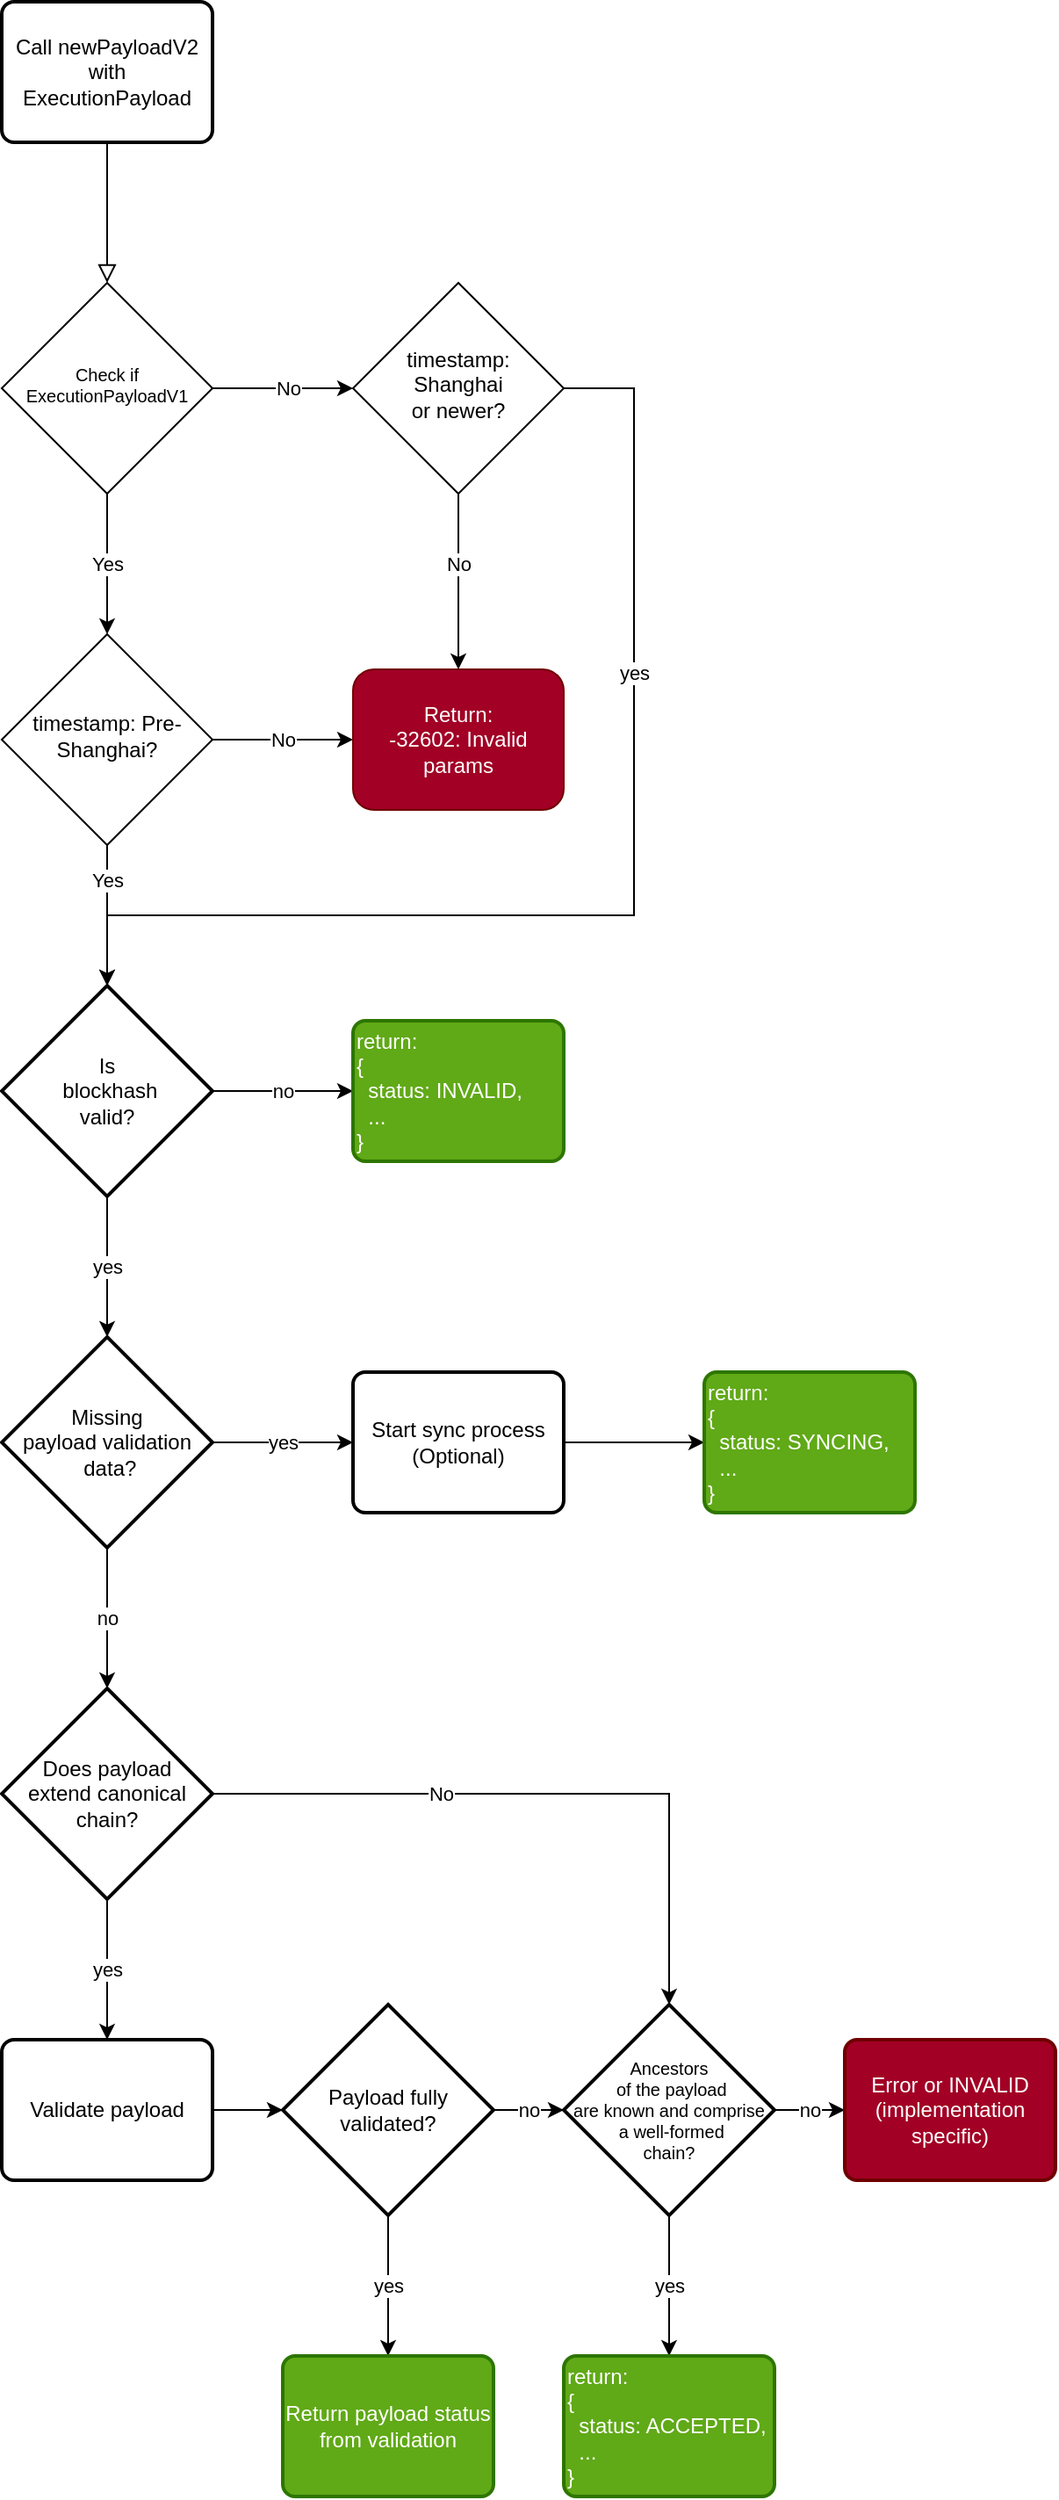 <mxfile version="22.0.2" type="device">
  <diagram id="C5RBs43oDa-KdzZeNtuy" name="Page-1">
    <mxGraphModel dx="1050" dy="1799" grid="1" gridSize="10" guides="1" tooltips="1" connect="1" arrows="1" fold="1" page="1" pageScale="1" pageWidth="827" pageHeight="1169" math="0" shadow="0">
      <root>
        <mxCell id="WIyWlLk6GJQsqaUBKTNV-0" />
        <mxCell id="WIyWlLk6GJQsqaUBKTNV-1" parent="WIyWlLk6GJQsqaUBKTNV-0" />
        <mxCell id="WIyWlLk6GJQsqaUBKTNV-2" value="" style="rounded=0;html=1;jettySize=auto;orthogonalLoop=1;fontSize=11;endArrow=block;endFill=0;endSize=8;strokeWidth=1;shadow=0;labelBackgroundColor=none;edgeStyle=orthogonalEdgeStyle;exitX=0.5;exitY=1;exitDx=0;exitDy=0;" parent="WIyWlLk6GJQsqaUBKTNV-1" source="i44IYbBsImKQ5c87Wk6A-1" target="WIyWlLk6GJQsqaUBKTNV-6" edge="1">
          <mxGeometry relative="1" as="geometry">
            <mxPoint x="200" y="120" as="sourcePoint" />
          </mxGeometry>
        </mxCell>
        <mxCell id="i44IYbBsImKQ5c87Wk6A-4" style="edgeStyle=orthogonalEdgeStyle;rounded=0;orthogonalLoop=1;jettySize=auto;html=1;exitX=1;exitY=0.5;exitDx=0;exitDy=0;entryX=0;entryY=0.5;entryDx=0;entryDy=0;" parent="WIyWlLk6GJQsqaUBKTNV-1" source="WIyWlLk6GJQsqaUBKTNV-6" target="TtCGCrMldSAgcqoWj4-n-1" edge="1">
          <mxGeometry relative="1" as="geometry" />
        </mxCell>
        <mxCell id="i44IYbBsImKQ5c87Wk6A-5" value="No" style="edgeLabel;html=1;align=center;verticalAlign=middle;resizable=0;points=[];" parent="i44IYbBsImKQ5c87Wk6A-4" vertex="1" connectable="0">
          <mxGeometry x="0.058" relative="1" as="geometry">
            <mxPoint as="offset" />
          </mxGeometry>
        </mxCell>
        <mxCell id="i44IYbBsImKQ5c87Wk6A-7" value="Yes" style="edgeStyle=orthogonalEdgeStyle;rounded=0;orthogonalLoop=1;jettySize=auto;html=1;" parent="WIyWlLk6GJQsqaUBKTNV-1" source="WIyWlLk6GJQsqaUBKTNV-6" target="WIyWlLk6GJQsqaUBKTNV-10" edge="1">
          <mxGeometry relative="1" as="geometry" />
        </mxCell>
        <mxCell id="WIyWlLk6GJQsqaUBKTNV-6" value="Check if ExecutionPayloadV1" style="rhombus;whiteSpace=wrap;html=1;shadow=0;fontFamily=Helvetica;fontSize=10;align=center;strokeWidth=1;spacing=6;spacingTop=-4;verticalAlign=middle;" parent="WIyWlLk6GJQsqaUBKTNV-1" vertex="1">
          <mxGeometry x="120" y="160" width="120" height="120" as="geometry" />
        </mxCell>
        <mxCell id="TtCGCrMldSAgcqoWj4-n-6" style="edgeStyle=orthogonalEdgeStyle;rounded=0;orthogonalLoop=1;jettySize=auto;html=1;entryX=0.5;entryY=0;entryDx=0;entryDy=0;entryPerimeter=0;exitX=0.5;exitY=1;exitDx=0;exitDy=0;" parent="WIyWlLk6GJQsqaUBKTNV-1" source="WIyWlLk6GJQsqaUBKTNV-10" target="TtCGCrMldSAgcqoWj4-n-10" edge="1">
          <mxGeometry relative="1" as="geometry">
            <mxPoint x="325" y="480" as="targetPoint" />
            <Array as="points">
              <mxPoint x="180" y="470" />
              <mxPoint x="180" y="470" />
            </Array>
          </mxGeometry>
        </mxCell>
        <mxCell id="TtCGCrMldSAgcqoWj4-n-9" value="Yes" style="edgeLabel;html=1;align=center;verticalAlign=middle;resizable=0;points=[];" parent="TtCGCrMldSAgcqoWj4-n-6" vertex="1" connectable="0">
          <mxGeometry x="0.051" y="-1" relative="1" as="geometry">
            <mxPoint x="1" y="-13" as="offset" />
          </mxGeometry>
        </mxCell>
        <mxCell id="i44IYbBsImKQ5c87Wk6A-6" value="No" style="edgeStyle=orthogonalEdgeStyle;rounded=0;orthogonalLoop=1;jettySize=auto;html=1;entryX=0;entryY=0.5;entryDx=0;entryDy=0;" parent="WIyWlLk6GJQsqaUBKTNV-1" source="WIyWlLk6GJQsqaUBKTNV-10" target="TtCGCrMldSAgcqoWj4-n-2" edge="1">
          <mxGeometry relative="1" as="geometry" />
        </mxCell>
        <mxCell id="WIyWlLk6GJQsqaUBKTNV-10" value="timestamp: Pre-Shanghai?" style="rhombus;whiteSpace=wrap;html=1;shadow=0;fontFamily=Helvetica;fontSize=12;align=center;strokeWidth=1;spacing=6;spacingTop=-4;" parent="WIyWlLk6GJQsqaUBKTNV-1" vertex="1">
          <mxGeometry x="120" y="360" width="120" height="120" as="geometry" />
        </mxCell>
        <mxCell id="TtCGCrMldSAgcqoWj4-n-3" value="" style="edgeStyle=orthogonalEdgeStyle;rounded=0;orthogonalLoop=1;jettySize=auto;html=1;" parent="WIyWlLk6GJQsqaUBKTNV-1" source="TtCGCrMldSAgcqoWj4-n-1" target="TtCGCrMldSAgcqoWj4-n-2" edge="1">
          <mxGeometry relative="1" as="geometry" />
        </mxCell>
        <mxCell id="TtCGCrMldSAgcqoWj4-n-4" value="No" style="edgeLabel;html=1;align=center;verticalAlign=middle;resizable=0;points=[];" parent="TtCGCrMldSAgcqoWj4-n-3" vertex="1" connectable="0">
          <mxGeometry x="-0.316" y="-1" relative="1" as="geometry">
            <mxPoint x="1" y="6" as="offset" />
          </mxGeometry>
        </mxCell>
        <mxCell id="TtCGCrMldSAgcqoWj4-n-7" value="yes" style="edgeStyle=orthogonalEdgeStyle;rounded=0;orthogonalLoop=1;jettySize=auto;html=1;entryX=0.5;entryY=0;entryDx=0;entryDy=0;entryPerimeter=0;exitX=1;exitY=0.5;exitDx=0;exitDy=0;" parent="WIyWlLk6GJQsqaUBKTNV-1" source="TtCGCrMldSAgcqoWj4-n-1" target="TtCGCrMldSAgcqoWj4-n-10" edge="1">
          <mxGeometry x="-0.406" relative="1" as="geometry">
            <mxPoint x="325" y="430" as="targetPoint" />
            <Array as="points">
              <mxPoint x="480" y="220" />
              <mxPoint x="480" y="520" />
              <mxPoint x="180" y="520" />
            </Array>
            <mxPoint as="offset" />
          </mxGeometry>
        </mxCell>
        <mxCell id="TtCGCrMldSAgcqoWj4-n-1" value="timestamp: Shanghai &lt;br&gt;or newer?" style="rhombus;whiteSpace=wrap;html=1;shadow=0;fontFamily=Helvetica;fontSize=12;align=center;strokeWidth=1;spacing=6;spacingTop=-4;" parent="WIyWlLk6GJQsqaUBKTNV-1" vertex="1">
          <mxGeometry x="320" y="160" width="120" height="120" as="geometry" />
        </mxCell>
        <mxCell id="TtCGCrMldSAgcqoWj4-n-2" value="Return:&lt;br&gt;-32602: Invalid params" style="rounded=1;whiteSpace=wrap;html=1;fontSize=12;glass=0;strokeWidth=1;shadow=0;fillColor=#a20025;fontColor=#ffffff;strokeColor=#6F0000;" parent="WIyWlLk6GJQsqaUBKTNV-1" vertex="1">
          <mxGeometry x="320" y="380" width="120" height="80" as="geometry" />
        </mxCell>
        <mxCell id="TtCGCrMldSAgcqoWj4-n-12" value="no" style="edgeStyle=orthogonalEdgeStyle;rounded=0;orthogonalLoop=1;jettySize=auto;html=1;" parent="WIyWlLk6GJQsqaUBKTNV-1" source="TtCGCrMldSAgcqoWj4-n-10" target="TtCGCrMldSAgcqoWj4-n-11" edge="1">
          <mxGeometry relative="1" as="geometry" />
        </mxCell>
        <mxCell id="TtCGCrMldSAgcqoWj4-n-14" value="yes" style="edgeStyle=orthogonalEdgeStyle;rounded=0;orthogonalLoop=1;jettySize=auto;html=1;" parent="WIyWlLk6GJQsqaUBKTNV-1" source="TtCGCrMldSAgcqoWj4-n-10" target="TtCGCrMldSAgcqoWj4-n-13" edge="1">
          <mxGeometry relative="1" as="geometry" />
        </mxCell>
        <mxCell id="TtCGCrMldSAgcqoWj4-n-10" value="Is&lt;br&gt;&amp;nbsp;blockhash&lt;br&gt;valid?" style="strokeWidth=2;html=1;shape=mxgraph.flowchart.decision;whiteSpace=wrap;" parent="WIyWlLk6GJQsqaUBKTNV-1" vertex="1">
          <mxGeometry x="120" y="560" width="120" height="120" as="geometry" />
        </mxCell>
        <mxCell id="TtCGCrMldSAgcqoWj4-n-11" value="return:&lt;br&gt;&lt;div style=&quot;&quot;&gt;&lt;span style=&quot;background-color: initial;&quot;&gt;{&lt;/span&gt;&lt;/div&gt;&lt;div style=&quot;&quot;&gt;&lt;span style=&quot;background-color: initial;&quot;&gt;&amp;nbsp; status: INVALID,&lt;/span&gt;&lt;/div&gt;&lt;div style=&quot;&quot;&gt;&lt;span style=&quot;background-color: initial;&quot;&gt;&amp;nbsp; &lt;/span&gt;&lt;span style=&quot;background-color: initial;&quot;&gt;...&lt;/span&gt;&lt;/div&gt;&lt;div style=&quot;&quot;&gt;&lt;span style=&quot;background-color: initial;&quot;&gt;}&lt;/span&gt;&lt;/div&gt;" style="rounded=1;whiteSpace=wrap;html=1;absoluteArcSize=1;arcSize=14;strokeWidth=2;align=left;fillColor=#60a917;fontColor=#ffffff;strokeColor=#2D7600;" parent="WIyWlLk6GJQsqaUBKTNV-1" vertex="1">
          <mxGeometry x="320" y="580" width="120" height="80" as="geometry" />
        </mxCell>
        <mxCell id="TtCGCrMldSAgcqoWj4-n-16" value="yes" style="edgeStyle=orthogonalEdgeStyle;rounded=0;orthogonalLoop=1;jettySize=auto;html=1;" parent="WIyWlLk6GJQsqaUBKTNV-1" source="TtCGCrMldSAgcqoWj4-n-13" target="TtCGCrMldSAgcqoWj4-n-15" edge="1">
          <mxGeometry relative="1" as="geometry" />
        </mxCell>
        <mxCell id="TtCGCrMldSAgcqoWj4-n-21" value="no" style="edgeStyle=orthogonalEdgeStyle;rounded=0;orthogonalLoop=1;jettySize=auto;html=1;" parent="WIyWlLk6GJQsqaUBKTNV-1" source="TtCGCrMldSAgcqoWj4-n-13" target="TtCGCrMldSAgcqoWj4-n-20" edge="1">
          <mxGeometry relative="1" as="geometry" />
        </mxCell>
        <mxCell id="TtCGCrMldSAgcqoWj4-n-13" value="Missing &lt;br&gt;payload validation&lt;br&gt;&amp;nbsp;data?" style="strokeWidth=2;html=1;shape=mxgraph.flowchart.decision;whiteSpace=wrap;" parent="WIyWlLk6GJQsqaUBKTNV-1" vertex="1">
          <mxGeometry x="120" y="760" width="120" height="120" as="geometry" />
        </mxCell>
        <mxCell id="TtCGCrMldSAgcqoWj4-n-29" value="" style="edgeStyle=orthogonalEdgeStyle;rounded=0;orthogonalLoop=1;jettySize=auto;html=1;" parent="WIyWlLk6GJQsqaUBKTNV-1" source="TtCGCrMldSAgcqoWj4-n-15" target="TtCGCrMldSAgcqoWj4-n-28" edge="1">
          <mxGeometry relative="1" as="geometry" />
        </mxCell>
        <mxCell id="TtCGCrMldSAgcqoWj4-n-15" value="Start sync process&lt;br&gt;(Optional)" style="rounded=1;whiteSpace=wrap;html=1;absoluteArcSize=1;arcSize=14;strokeWidth=2;" parent="WIyWlLk6GJQsqaUBKTNV-1" vertex="1">
          <mxGeometry x="320" y="780" width="120" height="80" as="geometry" />
        </mxCell>
        <mxCell id="i44IYbBsImKQ5c87Wk6A-20" value="" style="edgeStyle=orthogonalEdgeStyle;rounded=0;orthogonalLoop=1;jettySize=auto;html=1;" parent="WIyWlLk6GJQsqaUBKTNV-1" source="TtCGCrMldSAgcqoWj4-n-19" target="TtCGCrMldSAgcqoWj4-n-30" edge="1">
          <mxGeometry relative="1" as="geometry" />
        </mxCell>
        <mxCell id="TtCGCrMldSAgcqoWj4-n-19" value="Validate payload" style="rounded=1;whiteSpace=wrap;html=1;absoluteArcSize=1;arcSize=14;strokeWidth=2;" parent="WIyWlLk6GJQsqaUBKTNV-1" vertex="1">
          <mxGeometry x="120" y="1160" width="120" height="80" as="geometry" />
        </mxCell>
        <mxCell id="TtCGCrMldSAgcqoWj4-n-22" value="yes" style="edgeStyle=orthogonalEdgeStyle;rounded=0;orthogonalLoop=1;jettySize=auto;html=1;" parent="WIyWlLk6GJQsqaUBKTNV-1" source="TtCGCrMldSAgcqoWj4-n-20" target="TtCGCrMldSAgcqoWj4-n-19" edge="1">
          <mxGeometry relative="1" as="geometry" />
        </mxCell>
        <mxCell id="i44IYbBsImKQ5c87Wk6A-22" value="No" style="edgeStyle=orthogonalEdgeStyle;rounded=0;orthogonalLoop=1;jettySize=auto;html=1;entryX=0.5;entryY=0;entryDx=0;entryDy=0;entryPerimeter=0;" parent="WIyWlLk6GJQsqaUBKTNV-1" source="TtCGCrMldSAgcqoWj4-n-20" target="TtCGCrMldSAgcqoWj4-n-36" edge="1">
          <mxGeometry x="-0.316" relative="1" as="geometry">
            <mxPoint x="280" y="1020" as="targetPoint" />
            <mxPoint as="offset" />
          </mxGeometry>
        </mxCell>
        <mxCell id="TtCGCrMldSAgcqoWj4-n-20" value="Does payload &lt;br&gt;extend canonical chain?" style="strokeWidth=2;html=1;shape=mxgraph.flowchart.decision;whiteSpace=wrap;" parent="WIyWlLk6GJQsqaUBKTNV-1" vertex="1">
          <mxGeometry x="120" y="960" width="120" height="120" as="geometry" />
        </mxCell>
        <mxCell id="TtCGCrMldSAgcqoWj4-n-28" value="return:&lt;br&gt;{&lt;br&gt;&amp;nbsp; status: SYNCING,&lt;br&gt;&amp;nbsp; ...&lt;br&gt;}" style="rounded=1;whiteSpace=wrap;html=1;absoluteArcSize=1;arcSize=14;strokeWidth=2;align=left;fillColor=#60a917;fontColor=#ffffff;strokeColor=#2D7600;" parent="WIyWlLk6GJQsqaUBKTNV-1" vertex="1">
          <mxGeometry x="520" y="780" width="120" height="80" as="geometry" />
        </mxCell>
        <mxCell id="TtCGCrMldSAgcqoWj4-n-33" value="yes" style="edgeStyle=orthogonalEdgeStyle;rounded=0;orthogonalLoop=1;jettySize=auto;html=1;" parent="WIyWlLk6GJQsqaUBKTNV-1" source="TtCGCrMldSAgcqoWj4-n-30" target="TtCGCrMldSAgcqoWj4-n-32" edge="1">
          <mxGeometry relative="1" as="geometry" />
        </mxCell>
        <mxCell id="TtCGCrMldSAgcqoWj4-n-35" value="no" style="edgeStyle=orthogonalEdgeStyle;rounded=0;orthogonalLoop=1;jettySize=auto;html=1;entryX=0;entryY=0.5;entryDx=0;entryDy=0;entryPerimeter=0;" parent="WIyWlLk6GJQsqaUBKTNV-1" source="TtCGCrMldSAgcqoWj4-n-30" target="TtCGCrMldSAgcqoWj4-n-36" edge="1">
          <mxGeometry relative="1" as="geometry">
            <mxPoint x="695" y="1210" as="targetPoint" />
            <mxPoint as="offset" />
          </mxGeometry>
        </mxCell>
        <mxCell id="TtCGCrMldSAgcqoWj4-n-30" value="Payload fully validated?" style="strokeWidth=2;html=1;shape=mxgraph.flowchart.decision;whiteSpace=wrap;" parent="WIyWlLk6GJQsqaUBKTNV-1" vertex="1">
          <mxGeometry x="280" y="1140" width="120" height="120" as="geometry" />
        </mxCell>
        <mxCell id="TtCGCrMldSAgcqoWj4-n-32" value="Return payload status from validation" style="rounded=1;whiteSpace=wrap;html=1;absoluteArcSize=1;arcSize=14;strokeWidth=2;fillColor=#60a917;fontColor=#ffffff;strokeColor=#2D7600;" parent="WIyWlLk6GJQsqaUBKTNV-1" vertex="1">
          <mxGeometry x="280" y="1340" width="120" height="80" as="geometry" />
        </mxCell>
        <mxCell id="TtCGCrMldSAgcqoWj4-n-38" value="yes" style="edgeStyle=orthogonalEdgeStyle;rounded=0;orthogonalLoop=1;jettySize=auto;html=1;" parent="WIyWlLk6GJQsqaUBKTNV-1" source="TtCGCrMldSAgcqoWj4-n-36" target="TtCGCrMldSAgcqoWj4-n-37" edge="1">
          <mxGeometry relative="1" as="geometry" />
        </mxCell>
        <mxCell id="TtCGCrMldSAgcqoWj4-n-40" value="no" style="edgeStyle=orthogonalEdgeStyle;rounded=0;orthogonalLoop=1;jettySize=auto;html=1;" parent="WIyWlLk6GJQsqaUBKTNV-1" source="TtCGCrMldSAgcqoWj4-n-36" target="TtCGCrMldSAgcqoWj4-n-39" edge="1">
          <mxGeometry relative="1" as="geometry" />
        </mxCell>
        <mxCell id="TtCGCrMldSAgcqoWj4-n-36" value="Ancestors&lt;br style=&quot;font-size: 10px;&quot;&gt;&amp;nbsp;of the payload &lt;br style=&quot;font-size: 10px;&quot;&gt;are known and comprise&lt;br style=&quot;font-size: 10px;&quot;&gt;&amp;nbsp;a well-formed &lt;br style=&quot;font-size: 10px;&quot;&gt;chain?" style="strokeWidth=2;html=1;shape=mxgraph.flowchart.decision;whiteSpace=wrap;fontSize=10;" parent="WIyWlLk6GJQsqaUBKTNV-1" vertex="1">
          <mxGeometry x="440" y="1140" width="120" height="120" as="geometry" />
        </mxCell>
        <mxCell id="TtCGCrMldSAgcqoWj4-n-37" value="return: &lt;br&gt;{&lt;br&gt;&amp;nbsp; status: ACCEPTED,&amp;nbsp; &amp;nbsp; ...&lt;br&gt;}" style="rounded=1;whiteSpace=wrap;html=1;absoluteArcSize=1;arcSize=14;strokeWidth=2;align=left;fillColor=#60a917;fontColor=#ffffff;strokeColor=#2D7600;" parent="WIyWlLk6GJQsqaUBKTNV-1" vertex="1">
          <mxGeometry x="440" y="1340" width="120" height="80" as="geometry" />
        </mxCell>
        <mxCell id="TtCGCrMldSAgcqoWj4-n-39" value="Error or INVALID&lt;br&gt;(implementation specific)" style="rounded=1;whiteSpace=wrap;html=1;absoluteArcSize=1;arcSize=14;strokeWidth=2;fillColor=#a20025;fontColor=#ffffff;strokeColor=#6F0000;" parent="WIyWlLk6GJQsqaUBKTNV-1" vertex="1">
          <mxGeometry x="600" y="1160" width="120" height="80" as="geometry" />
        </mxCell>
        <mxCell id="i44IYbBsImKQ5c87Wk6A-1" value="&lt;span style=&quot;font-family: Helvetica; font-size: 12px; font-style: normal; font-variant-ligatures: normal; font-variant-caps: normal; font-weight: 400; letter-spacing: normal; orphans: 2; text-align: center; text-indent: 0px; text-transform: none; widows: 2; word-spacing: 0px; -webkit-text-stroke-width: 0px; text-decoration-thickness: initial; text-decoration-style: initial; text-decoration-color: initial; float: none; display: inline !important;&quot;&gt;Call newPayloadV2 with ExecutionPayload&lt;/span&gt;" style="rounded=1;whiteSpace=wrap;html=1;absoluteArcSize=1;arcSize=14;strokeWidth=2;fontColor=default;labelBackgroundColor=none;" parent="WIyWlLk6GJQsqaUBKTNV-1" vertex="1">
          <mxGeometry x="120" width="120" height="80" as="geometry" />
        </mxCell>
      </root>
    </mxGraphModel>
  </diagram>
</mxfile>
